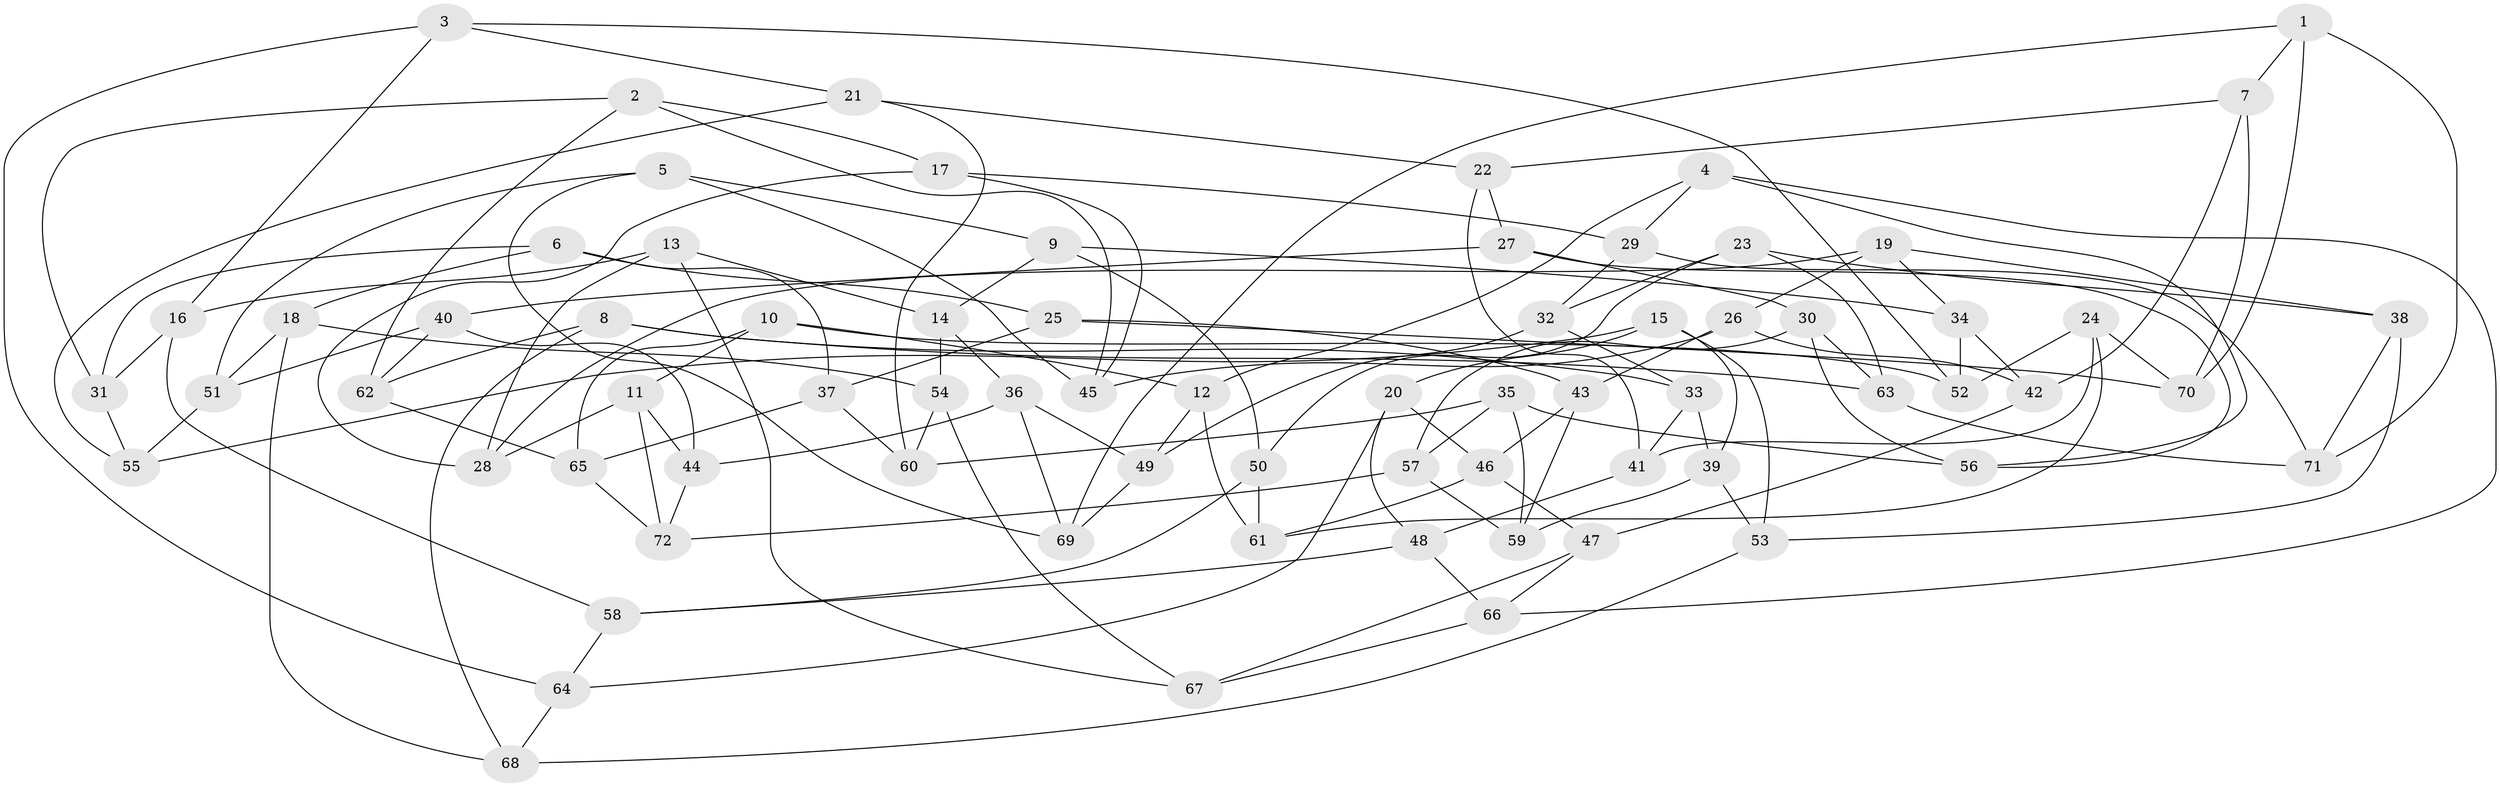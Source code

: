 // coarse degree distribution, {5: 0.16279069767441862, 3: 0.11627906976744186, 4: 0.4418604651162791, 6: 0.16279069767441862, 7: 0.046511627906976744, 10: 0.023255813953488372, 12: 0.023255813953488372, 2: 0.023255813953488372}
// Generated by graph-tools (version 1.1) at 2025/20/03/04/25 18:20:44]
// undirected, 72 vertices, 144 edges
graph export_dot {
graph [start="1"]
  node [color=gray90,style=filled];
  1;
  2;
  3;
  4;
  5;
  6;
  7;
  8;
  9;
  10;
  11;
  12;
  13;
  14;
  15;
  16;
  17;
  18;
  19;
  20;
  21;
  22;
  23;
  24;
  25;
  26;
  27;
  28;
  29;
  30;
  31;
  32;
  33;
  34;
  35;
  36;
  37;
  38;
  39;
  40;
  41;
  42;
  43;
  44;
  45;
  46;
  47;
  48;
  49;
  50;
  51;
  52;
  53;
  54;
  55;
  56;
  57;
  58;
  59;
  60;
  61;
  62;
  63;
  64;
  65;
  66;
  67;
  68;
  69;
  70;
  71;
  72;
  1 -- 71;
  1 -- 7;
  1 -- 69;
  1 -- 70;
  2 -- 31;
  2 -- 62;
  2 -- 17;
  2 -- 45;
  3 -- 16;
  3 -- 64;
  3 -- 52;
  3 -- 21;
  4 -- 56;
  4 -- 12;
  4 -- 29;
  4 -- 66;
  5 -- 69;
  5 -- 9;
  5 -- 51;
  5 -- 45;
  6 -- 25;
  6 -- 31;
  6 -- 37;
  6 -- 18;
  7 -- 70;
  7 -- 22;
  7 -- 42;
  8 -- 68;
  8 -- 63;
  8 -- 33;
  8 -- 62;
  9 -- 14;
  9 -- 50;
  9 -- 34;
  10 -- 12;
  10 -- 11;
  10 -- 65;
  10 -- 52;
  11 -- 44;
  11 -- 72;
  11 -- 28;
  12 -- 49;
  12 -- 61;
  13 -- 67;
  13 -- 28;
  13 -- 14;
  13 -- 16;
  14 -- 54;
  14 -- 36;
  15 -- 39;
  15 -- 20;
  15 -- 53;
  15 -- 55;
  16 -- 58;
  16 -- 31;
  17 -- 45;
  17 -- 29;
  17 -- 28;
  18 -- 68;
  18 -- 51;
  18 -- 54;
  19 -- 28;
  19 -- 38;
  19 -- 34;
  19 -- 26;
  20 -- 46;
  20 -- 48;
  20 -- 64;
  21 -- 60;
  21 -- 22;
  21 -- 55;
  22 -- 27;
  22 -- 41;
  23 -- 50;
  23 -- 38;
  23 -- 63;
  23 -- 32;
  24 -- 41;
  24 -- 52;
  24 -- 70;
  24 -- 61;
  25 -- 70;
  25 -- 37;
  25 -- 43;
  26 -- 43;
  26 -- 45;
  26 -- 42;
  27 -- 30;
  27 -- 56;
  27 -- 40;
  29 -- 71;
  29 -- 32;
  30 -- 63;
  30 -- 57;
  30 -- 56;
  31 -- 55;
  32 -- 33;
  32 -- 49;
  33 -- 39;
  33 -- 41;
  34 -- 52;
  34 -- 42;
  35 -- 57;
  35 -- 59;
  35 -- 56;
  35 -- 60;
  36 -- 44;
  36 -- 69;
  36 -- 49;
  37 -- 60;
  37 -- 65;
  38 -- 53;
  38 -- 71;
  39 -- 59;
  39 -- 53;
  40 -- 44;
  40 -- 62;
  40 -- 51;
  41 -- 48;
  42 -- 47;
  43 -- 59;
  43 -- 46;
  44 -- 72;
  46 -- 47;
  46 -- 61;
  47 -- 66;
  47 -- 67;
  48 -- 66;
  48 -- 58;
  49 -- 69;
  50 -- 58;
  50 -- 61;
  51 -- 55;
  53 -- 68;
  54 -- 67;
  54 -- 60;
  57 -- 72;
  57 -- 59;
  58 -- 64;
  62 -- 65;
  63 -- 71;
  64 -- 68;
  65 -- 72;
  66 -- 67;
}
